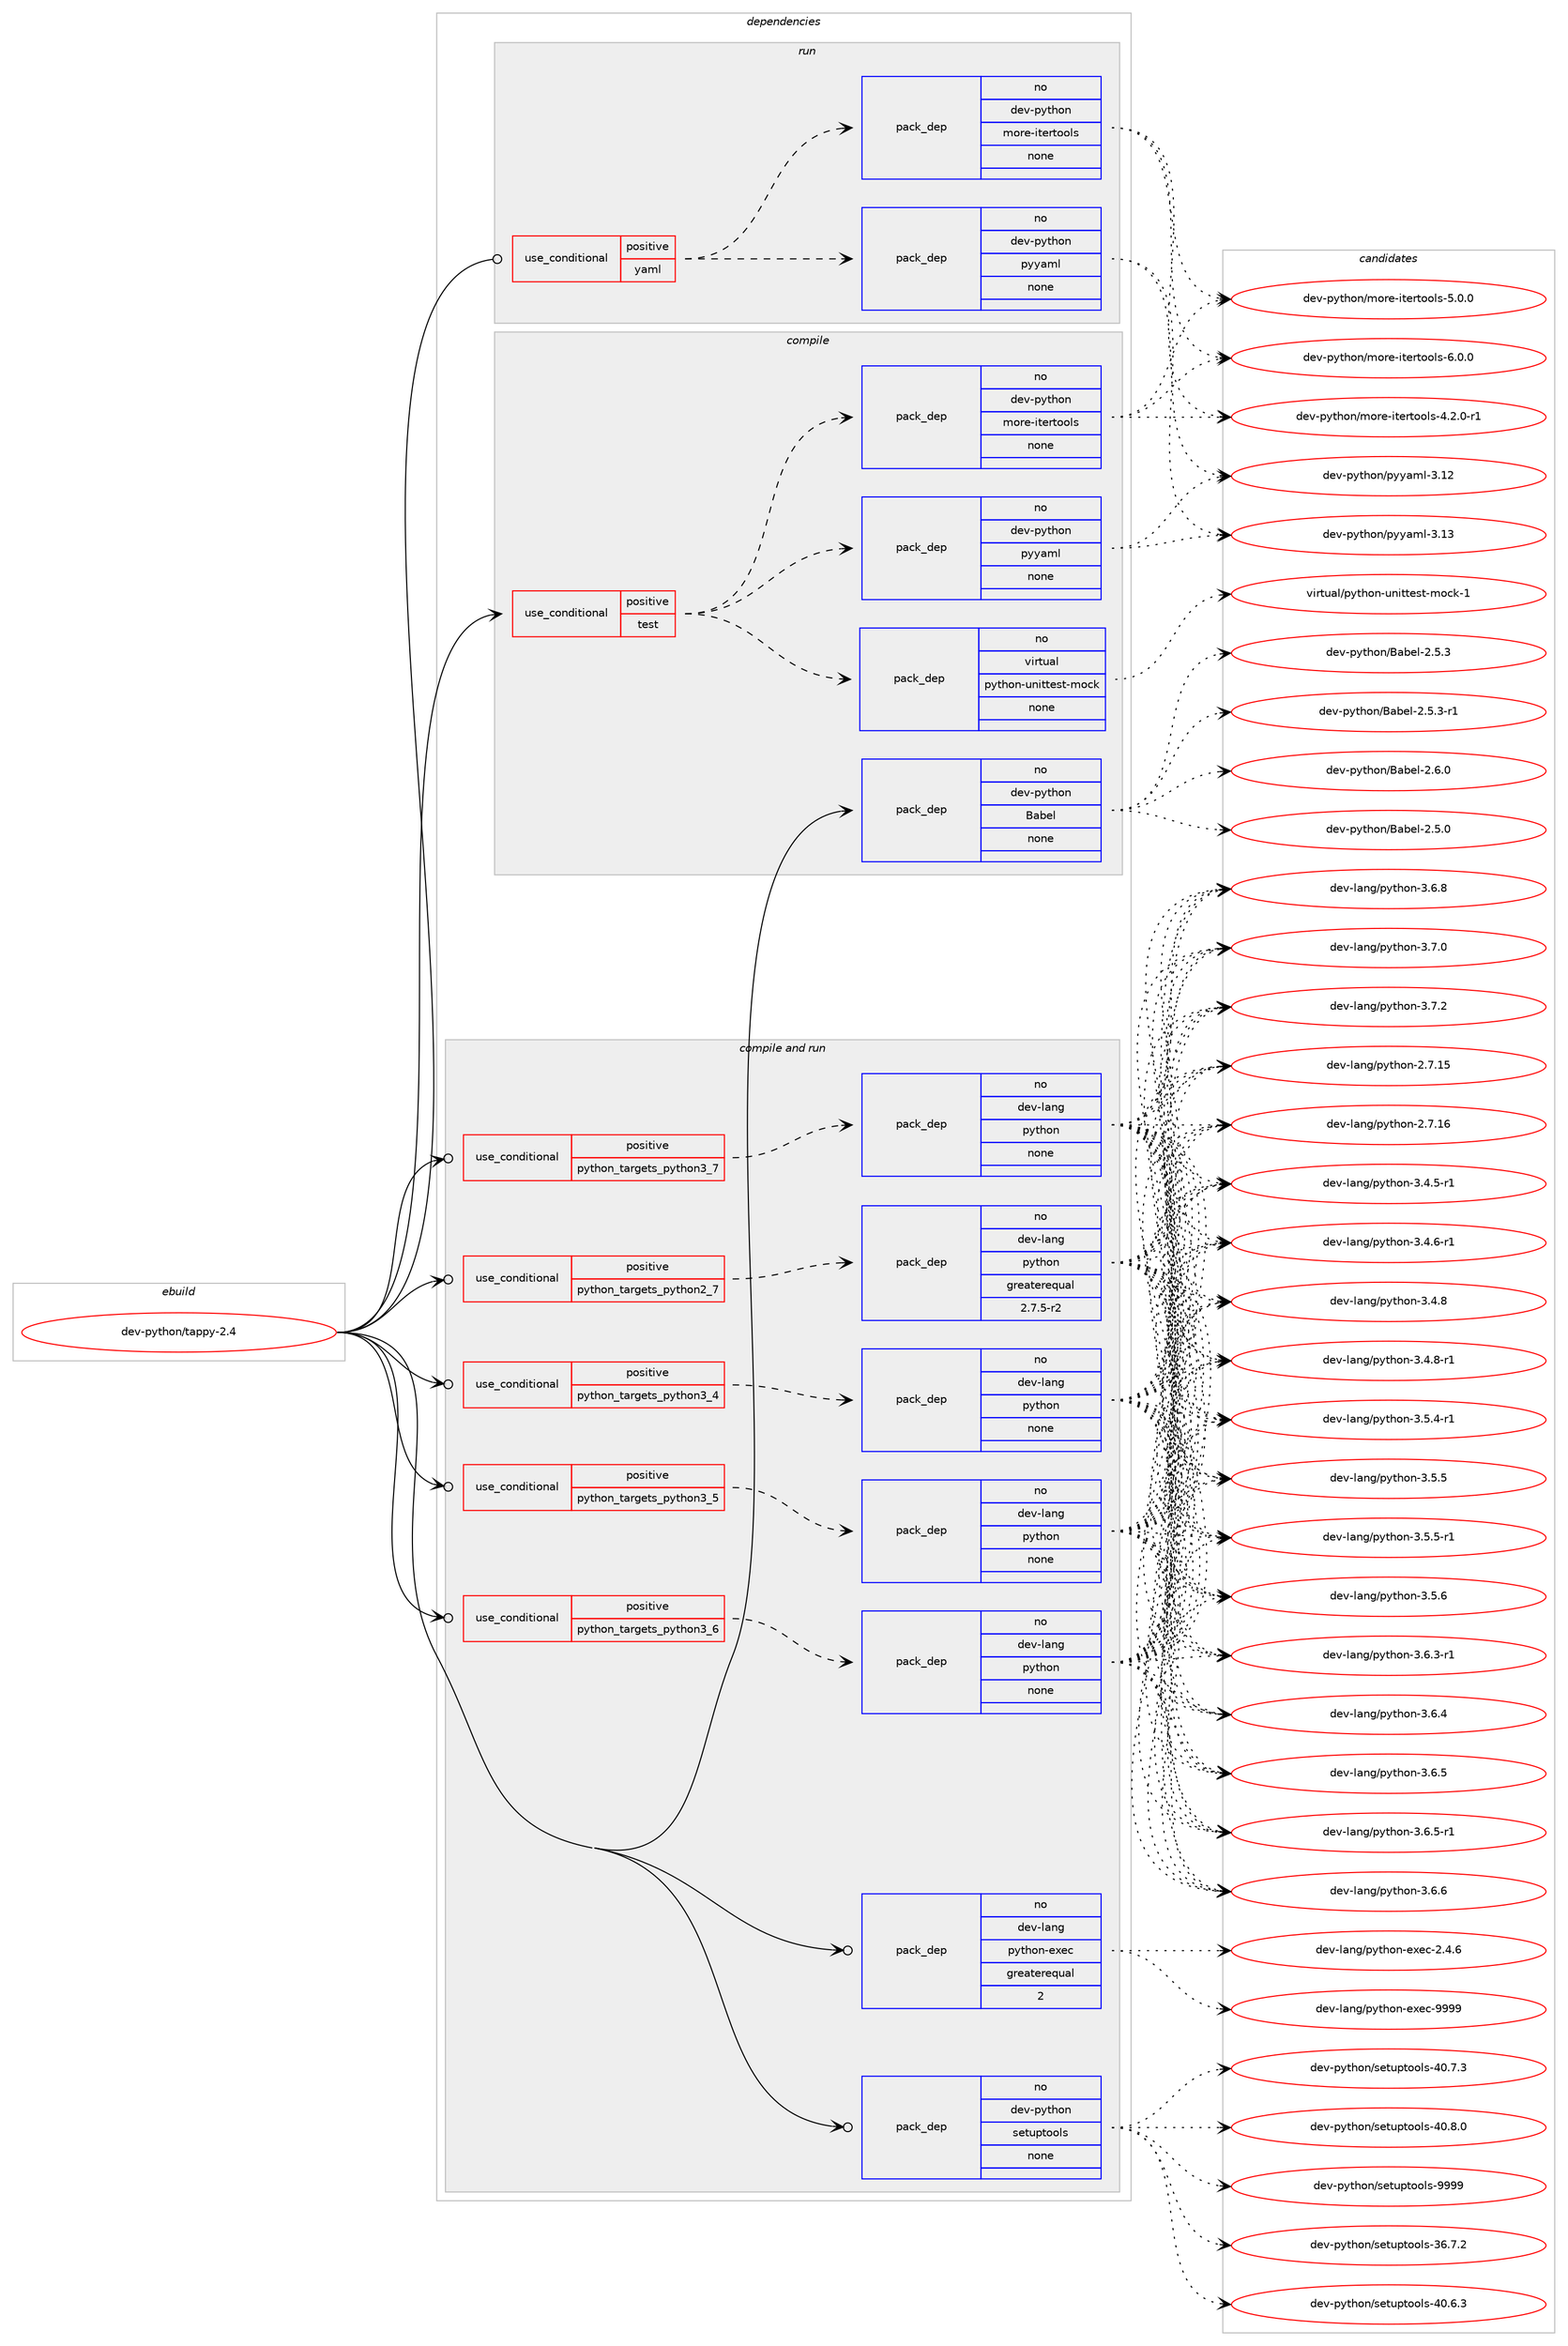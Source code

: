 digraph prolog {

# *************
# Graph options
# *************

newrank=true;
concentrate=true;
compound=true;
graph [rankdir=LR,fontname=Helvetica,fontsize=10,ranksep=1.5];#, ranksep=2.5, nodesep=0.2];
edge  [arrowhead=vee];
node  [fontname=Helvetica,fontsize=10];

# **********
# The ebuild
# **********

subgraph cluster_leftcol {
color=gray;
rank=same;
label=<<i>ebuild</i>>;
id [label="dev-python/tappy-2.4", color=red, width=4, href="../dev-python/tappy-2.4.svg"];
}

# ****************
# The dependencies
# ****************

subgraph cluster_midcol {
color=gray;
label=<<i>dependencies</i>>;
subgraph cluster_compile {
fillcolor="#eeeeee";
style=filled;
label=<<i>compile</i>>;
subgraph cond385565 {
dependency1443975 [label=<<TABLE BORDER="0" CELLBORDER="1" CELLSPACING="0" CELLPADDING="4"><TR><TD ROWSPAN="3" CELLPADDING="10">use_conditional</TD></TR><TR><TD>positive</TD></TR><TR><TD>test</TD></TR></TABLE>>, shape=none, color=red];
subgraph pack1035047 {
dependency1443976 [label=<<TABLE BORDER="0" CELLBORDER="1" CELLSPACING="0" CELLPADDING="4" WIDTH="220"><TR><TD ROWSPAN="6" CELLPADDING="30">pack_dep</TD></TR><TR><TD WIDTH="110">no</TD></TR><TR><TD>dev-python</TD></TR><TR><TD>more-itertools</TD></TR><TR><TD>none</TD></TR><TR><TD></TD></TR></TABLE>>, shape=none, color=blue];
}
dependency1443975:e -> dependency1443976:w [weight=20,style="dashed",arrowhead="vee"];
subgraph pack1035048 {
dependency1443977 [label=<<TABLE BORDER="0" CELLBORDER="1" CELLSPACING="0" CELLPADDING="4" WIDTH="220"><TR><TD ROWSPAN="6" CELLPADDING="30">pack_dep</TD></TR><TR><TD WIDTH="110">no</TD></TR><TR><TD>dev-python</TD></TR><TR><TD>pyyaml</TD></TR><TR><TD>none</TD></TR><TR><TD></TD></TR></TABLE>>, shape=none, color=blue];
}
dependency1443975:e -> dependency1443977:w [weight=20,style="dashed",arrowhead="vee"];
subgraph pack1035049 {
dependency1443978 [label=<<TABLE BORDER="0" CELLBORDER="1" CELLSPACING="0" CELLPADDING="4" WIDTH="220"><TR><TD ROWSPAN="6" CELLPADDING="30">pack_dep</TD></TR><TR><TD WIDTH="110">no</TD></TR><TR><TD>virtual</TD></TR><TR><TD>python-unittest-mock</TD></TR><TR><TD>none</TD></TR><TR><TD></TD></TR></TABLE>>, shape=none, color=blue];
}
dependency1443975:e -> dependency1443978:w [weight=20,style="dashed",arrowhead="vee"];
}
id:e -> dependency1443975:w [weight=20,style="solid",arrowhead="vee"];
subgraph pack1035050 {
dependency1443979 [label=<<TABLE BORDER="0" CELLBORDER="1" CELLSPACING="0" CELLPADDING="4" WIDTH="220"><TR><TD ROWSPAN="6" CELLPADDING="30">pack_dep</TD></TR><TR><TD WIDTH="110">no</TD></TR><TR><TD>dev-python</TD></TR><TR><TD>Babel</TD></TR><TR><TD>none</TD></TR><TR><TD></TD></TR></TABLE>>, shape=none, color=blue];
}
id:e -> dependency1443979:w [weight=20,style="solid",arrowhead="vee"];
}
subgraph cluster_compileandrun {
fillcolor="#eeeeee";
style=filled;
label=<<i>compile and run</i>>;
subgraph cond385566 {
dependency1443980 [label=<<TABLE BORDER="0" CELLBORDER="1" CELLSPACING="0" CELLPADDING="4"><TR><TD ROWSPAN="3" CELLPADDING="10">use_conditional</TD></TR><TR><TD>positive</TD></TR><TR><TD>python_targets_python2_7</TD></TR></TABLE>>, shape=none, color=red];
subgraph pack1035051 {
dependency1443981 [label=<<TABLE BORDER="0" CELLBORDER="1" CELLSPACING="0" CELLPADDING="4" WIDTH="220"><TR><TD ROWSPAN="6" CELLPADDING="30">pack_dep</TD></TR><TR><TD WIDTH="110">no</TD></TR><TR><TD>dev-lang</TD></TR><TR><TD>python</TD></TR><TR><TD>greaterequal</TD></TR><TR><TD>2.7.5-r2</TD></TR></TABLE>>, shape=none, color=blue];
}
dependency1443980:e -> dependency1443981:w [weight=20,style="dashed",arrowhead="vee"];
}
id:e -> dependency1443980:w [weight=20,style="solid",arrowhead="odotvee"];
subgraph cond385567 {
dependency1443982 [label=<<TABLE BORDER="0" CELLBORDER="1" CELLSPACING="0" CELLPADDING="4"><TR><TD ROWSPAN="3" CELLPADDING="10">use_conditional</TD></TR><TR><TD>positive</TD></TR><TR><TD>python_targets_python3_4</TD></TR></TABLE>>, shape=none, color=red];
subgraph pack1035052 {
dependency1443983 [label=<<TABLE BORDER="0" CELLBORDER="1" CELLSPACING="0" CELLPADDING="4" WIDTH="220"><TR><TD ROWSPAN="6" CELLPADDING="30">pack_dep</TD></TR><TR><TD WIDTH="110">no</TD></TR><TR><TD>dev-lang</TD></TR><TR><TD>python</TD></TR><TR><TD>none</TD></TR><TR><TD></TD></TR></TABLE>>, shape=none, color=blue];
}
dependency1443982:e -> dependency1443983:w [weight=20,style="dashed",arrowhead="vee"];
}
id:e -> dependency1443982:w [weight=20,style="solid",arrowhead="odotvee"];
subgraph cond385568 {
dependency1443984 [label=<<TABLE BORDER="0" CELLBORDER="1" CELLSPACING="0" CELLPADDING="4"><TR><TD ROWSPAN="3" CELLPADDING="10">use_conditional</TD></TR><TR><TD>positive</TD></TR><TR><TD>python_targets_python3_5</TD></TR></TABLE>>, shape=none, color=red];
subgraph pack1035053 {
dependency1443985 [label=<<TABLE BORDER="0" CELLBORDER="1" CELLSPACING="0" CELLPADDING="4" WIDTH="220"><TR><TD ROWSPAN="6" CELLPADDING="30">pack_dep</TD></TR><TR><TD WIDTH="110">no</TD></TR><TR><TD>dev-lang</TD></TR><TR><TD>python</TD></TR><TR><TD>none</TD></TR><TR><TD></TD></TR></TABLE>>, shape=none, color=blue];
}
dependency1443984:e -> dependency1443985:w [weight=20,style="dashed",arrowhead="vee"];
}
id:e -> dependency1443984:w [weight=20,style="solid",arrowhead="odotvee"];
subgraph cond385569 {
dependency1443986 [label=<<TABLE BORDER="0" CELLBORDER="1" CELLSPACING="0" CELLPADDING="4"><TR><TD ROWSPAN="3" CELLPADDING="10">use_conditional</TD></TR><TR><TD>positive</TD></TR><TR><TD>python_targets_python3_6</TD></TR></TABLE>>, shape=none, color=red];
subgraph pack1035054 {
dependency1443987 [label=<<TABLE BORDER="0" CELLBORDER="1" CELLSPACING="0" CELLPADDING="4" WIDTH="220"><TR><TD ROWSPAN="6" CELLPADDING="30">pack_dep</TD></TR><TR><TD WIDTH="110">no</TD></TR><TR><TD>dev-lang</TD></TR><TR><TD>python</TD></TR><TR><TD>none</TD></TR><TR><TD></TD></TR></TABLE>>, shape=none, color=blue];
}
dependency1443986:e -> dependency1443987:w [weight=20,style="dashed",arrowhead="vee"];
}
id:e -> dependency1443986:w [weight=20,style="solid",arrowhead="odotvee"];
subgraph cond385570 {
dependency1443988 [label=<<TABLE BORDER="0" CELLBORDER="1" CELLSPACING="0" CELLPADDING="4"><TR><TD ROWSPAN="3" CELLPADDING="10">use_conditional</TD></TR><TR><TD>positive</TD></TR><TR><TD>python_targets_python3_7</TD></TR></TABLE>>, shape=none, color=red];
subgraph pack1035055 {
dependency1443989 [label=<<TABLE BORDER="0" CELLBORDER="1" CELLSPACING="0" CELLPADDING="4" WIDTH="220"><TR><TD ROWSPAN="6" CELLPADDING="30">pack_dep</TD></TR><TR><TD WIDTH="110">no</TD></TR><TR><TD>dev-lang</TD></TR><TR><TD>python</TD></TR><TR><TD>none</TD></TR><TR><TD></TD></TR></TABLE>>, shape=none, color=blue];
}
dependency1443988:e -> dependency1443989:w [weight=20,style="dashed",arrowhead="vee"];
}
id:e -> dependency1443988:w [weight=20,style="solid",arrowhead="odotvee"];
subgraph pack1035056 {
dependency1443990 [label=<<TABLE BORDER="0" CELLBORDER="1" CELLSPACING="0" CELLPADDING="4" WIDTH="220"><TR><TD ROWSPAN="6" CELLPADDING="30">pack_dep</TD></TR><TR><TD WIDTH="110">no</TD></TR><TR><TD>dev-lang</TD></TR><TR><TD>python-exec</TD></TR><TR><TD>greaterequal</TD></TR><TR><TD>2</TD></TR></TABLE>>, shape=none, color=blue];
}
id:e -> dependency1443990:w [weight=20,style="solid",arrowhead="odotvee"];
subgraph pack1035057 {
dependency1443991 [label=<<TABLE BORDER="0" CELLBORDER="1" CELLSPACING="0" CELLPADDING="4" WIDTH="220"><TR><TD ROWSPAN="6" CELLPADDING="30">pack_dep</TD></TR><TR><TD WIDTH="110">no</TD></TR><TR><TD>dev-python</TD></TR><TR><TD>setuptools</TD></TR><TR><TD>none</TD></TR><TR><TD></TD></TR></TABLE>>, shape=none, color=blue];
}
id:e -> dependency1443991:w [weight=20,style="solid",arrowhead="odotvee"];
}
subgraph cluster_run {
fillcolor="#eeeeee";
style=filled;
label=<<i>run</i>>;
subgraph cond385571 {
dependency1443992 [label=<<TABLE BORDER="0" CELLBORDER="1" CELLSPACING="0" CELLPADDING="4"><TR><TD ROWSPAN="3" CELLPADDING="10">use_conditional</TD></TR><TR><TD>positive</TD></TR><TR><TD>yaml</TD></TR></TABLE>>, shape=none, color=red];
subgraph pack1035058 {
dependency1443993 [label=<<TABLE BORDER="0" CELLBORDER="1" CELLSPACING="0" CELLPADDING="4" WIDTH="220"><TR><TD ROWSPAN="6" CELLPADDING="30">pack_dep</TD></TR><TR><TD WIDTH="110">no</TD></TR><TR><TD>dev-python</TD></TR><TR><TD>more-itertools</TD></TR><TR><TD>none</TD></TR><TR><TD></TD></TR></TABLE>>, shape=none, color=blue];
}
dependency1443992:e -> dependency1443993:w [weight=20,style="dashed",arrowhead="vee"];
subgraph pack1035059 {
dependency1443994 [label=<<TABLE BORDER="0" CELLBORDER="1" CELLSPACING="0" CELLPADDING="4" WIDTH="220"><TR><TD ROWSPAN="6" CELLPADDING="30">pack_dep</TD></TR><TR><TD WIDTH="110">no</TD></TR><TR><TD>dev-python</TD></TR><TR><TD>pyyaml</TD></TR><TR><TD>none</TD></TR><TR><TD></TD></TR></TABLE>>, shape=none, color=blue];
}
dependency1443992:e -> dependency1443994:w [weight=20,style="dashed",arrowhead="vee"];
}
id:e -> dependency1443992:w [weight=20,style="solid",arrowhead="odot"];
}
}

# **************
# The candidates
# **************

subgraph cluster_choices {
rank=same;
color=gray;
label=<<i>candidates</i>>;

subgraph choice1035047 {
color=black;
nodesep=1;
choice1001011184511212111610411111047109111114101451051161011141161111111081154552465046484511449 [label="dev-python/more-itertools-4.2.0-r1", color=red, width=4,href="../dev-python/more-itertools-4.2.0-r1.svg"];
choice100101118451121211161041111104710911111410145105116101114116111111108115455346484648 [label="dev-python/more-itertools-5.0.0", color=red, width=4,href="../dev-python/more-itertools-5.0.0.svg"];
choice100101118451121211161041111104710911111410145105116101114116111111108115455446484648 [label="dev-python/more-itertools-6.0.0", color=red, width=4,href="../dev-python/more-itertools-6.0.0.svg"];
dependency1443976:e -> choice1001011184511212111610411111047109111114101451051161011141161111111081154552465046484511449:w [style=dotted,weight="100"];
dependency1443976:e -> choice100101118451121211161041111104710911111410145105116101114116111111108115455346484648:w [style=dotted,weight="100"];
dependency1443976:e -> choice100101118451121211161041111104710911111410145105116101114116111111108115455446484648:w [style=dotted,weight="100"];
}
subgraph choice1035048 {
color=black;
nodesep=1;
choice1001011184511212111610411111047112121121971091084551464950 [label="dev-python/pyyaml-3.12", color=red, width=4,href="../dev-python/pyyaml-3.12.svg"];
choice1001011184511212111610411111047112121121971091084551464951 [label="dev-python/pyyaml-3.13", color=red, width=4,href="../dev-python/pyyaml-3.13.svg"];
dependency1443977:e -> choice1001011184511212111610411111047112121121971091084551464950:w [style=dotted,weight="100"];
dependency1443977:e -> choice1001011184511212111610411111047112121121971091084551464951:w [style=dotted,weight="100"];
}
subgraph choice1035049 {
color=black;
nodesep=1;
choice11810511411611797108471121211161041111104511711010511611610111511645109111991074549 [label="virtual/python-unittest-mock-1", color=red, width=4,href="../virtual/python-unittest-mock-1.svg"];
dependency1443978:e -> choice11810511411611797108471121211161041111104511711010511611610111511645109111991074549:w [style=dotted,weight="100"];
}
subgraph choice1035050 {
color=black;
nodesep=1;
choice1001011184511212111610411111047669798101108455046534648 [label="dev-python/Babel-2.5.0", color=red, width=4,href="../dev-python/Babel-2.5.0.svg"];
choice1001011184511212111610411111047669798101108455046534651 [label="dev-python/Babel-2.5.3", color=red, width=4,href="../dev-python/Babel-2.5.3.svg"];
choice10010111845112121116104111110476697981011084550465346514511449 [label="dev-python/Babel-2.5.3-r1", color=red, width=4,href="../dev-python/Babel-2.5.3-r1.svg"];
choice1001011184511212111610411111047669798101108455046544648 [label="dev-python/Babel-2.6.0", color=red, width=4,href="../dev-python/Babel-2.6.0.svg"];
dependency1443979:e -> choice1001011184511212111610411111047669798101108455046534648:w [style=dotted,weight="100"];
dependency1443979:e -> choice1001011184511212111610411111047669798101108455046534651:w [style=dotted,weight="100"];
dependency1443979:e -> choice10010111845112121116104111110476697981011084550465346514511449:w [style=dotted,weight="100"];
dependency1443979:e -> choice1001011184511212111610411111047669798101108455046544648:w [style=dotted,weight="100"];
}
subgraph choice1035051 {
color=black;
nodesep=1;
choice10010111845108971101034711212111610411111045504655464953 [label="dev-lang/python-2.7.15", color=red, width=4,href="../dev-lang/python-2.7.15.svg"];
choice10010111845108971101034711212111610411111045504655464954 [label="dev-lang/python-2.7.16", color=red, width=4,href="../dev-lang/python-2.7.16.svg"];
choice1001011184510897110103471121211161041111104551465246534511449 [label="dev-lang/python-3.4.5-r1", color=red, width=4,href="../dev-lang/python-3.4.5-r1.svg"];
choice1001011184510897110103471121211161041111104551465246544511449 [label="dev-lang/python-3.4.6-r1", color=red, width=4,href="../dev-lang/python-3.4.6-r1.svg"];
choice100101118451089711010347112121116104111110455146524656 [label="dev-lang/python-3.4.8", color=red, width=4,href="../dev-lang/python-3.4.8.svg"];
choice1001011184510897110103471121211161041111104551465246564511449 [label="dev-lang/python-3.4.8-r1", color=red, width=4,href="../dev-lang/python-3.4.8-r1.svg"];
choice1001011184510897110103471121211161041111104551465346524511449 [label="dev-lang/python-3.5.4-r1", color=red, width=4,href="../dev-lang/python-3.5.4-r1.svg"];
choice100101118451089711010347112121116104111110455146534653 [label="dev-lang/python-3.5.5", color=red, width=4,href="../dev-lang/python-3.5.5.svg"];
choice1001011184510897110103471121211161041111104551465346534511449 [label="dev-lang/python-3.5.5-r1", color=red, width=4,href="../dev-lang/python-3.5.5-r1.svg"];
choice100101118451089711010347112121116104111110455146534654 [label="dev-lang/python-3.5.6", color=red, width=4,href="../dev-lang/python-3.5.6.svg"];
choice1001011184510897110103471121211161041111104551465446514511449 [label="dev-lang/python-3.6.3-r1", color=red, width=4,href="../dev-lang/python-3.6.3-r1.svg"];
choice100101118451089711010347112121116104111110455146544652 [label="dev-lang/python-3.6.4", color=red, width=4,href="../dev-lang/python-3.6.4.svg"];
choice100101118451089711010347112121116104111110455146544653 [label="dev-lang/python-3.6.5", color=red, width=4,href="../dev-lang/python-3.6.5.svg"];
choice1001011184510897110103471121211161041111104551465446534511449 [label="dev-lang/python-3.6.5-r1", color=red, width=4,href="../dev-lang/python-3.6.5-r1.svg"];
choice100101118451089711010347112121116104111110455146544654 [label="dev-lang/python-3.6.6", color=red, width=4,href="../dev-lang/python-3.6.6.svg"];
choice100101118451089711010347112121116104111110455146544656 [label="dev-lang/python-3.6.8", color=red, width=4,href="../dev-lang/python-3.6.8.svg"];
choice100101118451089711010347112121116104111110455146554648 [label="dev-lang/python-3.7.0", color=red, width=4,href="../dev-lang/python-3.7.0.svg"];
choice100101118451089711010347112121116104111110455146554650 [label="dev-lang/python-3.7.2", color=red, width=4,href="../dev-lang/python-3.7.2.svg"];
dependency1443981:e -> choice10010111845108971101034711212111610411111045504655464953:w [style=dotted,weight="100"];
dependency1443981:e -> choice10010111845108971101034711212111610411111045504655464954:w [style=dotted,weight="100"];
dependency1443981:e -> choice1001011184510897110103471121211161041111104551465246534511449:w [style=dotted,weight="100"];
dependency1443981:e -> choice1001011184510897110103471121211161041111104551465246544511449:w [style=dotted,weight="100"];
dependency1443981:e -> choice100101118451089711010347112121116104111110455146524656:w [style=dotted,weight="100"];
dependency1443981:e -> choice1001011184510897110103471121211161041111104551465246564511449:w [style=dotted,weight="100"];
dependency1443981:e -> choice1001011184510897110103471121211161041111104551465346524511449:w [style=dotted,weight="100"];
dependency1443981:e -> choice100101118451089711010347112121116104111110455146534653:w [style=dotted,weight="100"];
dependency1443981:e -> choice1001011184510897110103471121211161041111104551465346534511449:w [style=dotted,weight="100"];
dependency1443981:e -> choice100101118451089711010347112121116104111110455146534654:w [style=dotted,weight="100"];
dependency1443981:e -> choice1001011184510897110103471121211161041111104551465446514511449:w [style=dotted,weight="100"];
dependency1443981:e -> choice100101118451089711010347112121116104111110455146544652:w [style=dotted,weight="100"];
dependency1443981:e -> choice100101118451089711010347112121116104111110455146544653:w [style=dotted,weight="100"];
dependency1443981:e -> choice1001011184510897110103471121211161041111104551465446534511449:w [style=dotted,weight="100"];
dependency1443981:e -> choice100101118451089711010347112121116104111110455146544654:w [style=dotted,weight="100"];
dependency1443981:e -> choice100101118451089711010347112121116104111110455146544656:w [style=dotted,weight="100"];
dependency1443981:e -> choice100101118451089711010347112121116104111110455146554648:w [style=dotted,weight="100"];
dependency1443981:e -> choice100101118451089711010347112121116104111110455146554650:w [style=dotted,weight="100"];
}
subgraph choice1035052 {
color=black;
nodesep=1;
choice10010111845108971101034711212111610411111045504655464953 [label="dev-lang/python-2.7.15", color=red, width=4,href="../dev-lang/python-2.7.15.svg"];
choice10010111845108971101034711212111610411111045504655464954 [label="dev-lang/python-2.7.16", color=red, width=4,href="../dev-lang/python-2.7.16.svg"];
choice1001011184510897110103471121211161041111104551465246534511449 [label="dev-lang/python-3.4.5-r1", color=red, width=4,href="../dev-lang/python-3.4.5-r1.svg"];
choice1001011184510897110103471121211161041111104551465246544511449 [label="dev-lang/python-3.4.6-r1", color=red, width=4,href="../dev-lang/python-3.4.6-r1.svg"];
choice100101118451089711010347112121116104111110455146524656 [label="dev-lang/python-3.4.8", color=red, width=4,href="../dev-lang/python-3.4.8.svg"];
choice1001011184510897110103471121211161041111104551465246564511449 [label="dev-lang/python-3.4.8-r1", color=red, width=4,href="../dev-lang/python-3.4.8-r1.svg"];
choice1001011184510897110103471121211161041111104551465346524511449 [label="dev-lang/python-3.5.4-r1", color=red, width=4,href="../dev-lang/python-3.5.4-r1.svg"];
choice100101118451089711010347112121116104111110455146534653 [label="dev-lang/python-3.5.5", color=red, width=4,href="../dev-lang/python-3.5.5.svg"];
choice1001011184510897110103471121211161041111104551465346534511449 [label="dev-lang/python-3.5.5-r1", color=red, width=4,href="../dev-lang/python-3.5.5-r1.svg"];
choice100101118451089711010347112121116104111110455146534654 [label="dev-lang/python-3.5.6", color=red, width=4,href="../dev-lang/python-3.5.6.svg"];
choice1001011184510897110103471121211161041111104551465446514511449 [label="dev-lang/python-3.6.3-r1", color=red, width=4,href="../dev-lang/python-3.6.3-r1.svg"];
choice100101118451089711010347112121116104111110455146544652 [label="dev-lang/python-3.6.4", color=red, width=4,href="../dev-lang/python-3.6.4.svg"];
choice100101118451089711010347112121116104111110455146544653 [label="dev-lang/python-3.6.5", color=red, width=4,href="../dev-lang/python-3.6.5.svg"];
choice1001011184510897110103471121211161041111104551465446534511449 [label="dev-lang/python-3.6.5-r1", color=red, width=4,href="../dev-lang/python-3.6.5-r1.svg"];
choice100101118451089711010347112121116104111110455146544654 [label="dev-lang/python-3.6.6", color=red, width=4,href="../dev-lang/python-3.6.6.svg"];
choice100101118451089711010347112121116104111110455146544656 [label="dev-lang/python-3.6.8", color=red, width=4,href="../dev-lang/python-3.6.8.svg"];
choice100101118451089711010347112121116104111110455146554648 [label="dev-lang/python-3.7.0", color=red, width=4,href="../dev-lang/python-3.7.0.svg"];
choice100101118451089711010347112121116104111110455146554650 [label="dev-lang/python-3.7.2", color=red, width=4,href="../dev-lang/python-3.7.2.svg"];
dependency1443983:e -> choice10010111845108971101034711212111610411111045504655464953:w [style=dotted,weight="100"];
dependency1443983:e -> choice10010111845108971101034711212111610411111045504655464954:w [style=dotted,weight="100"];
dependency1443983:e -> choice1001011184510897110103471121211161041111104551465246534511449:w [style=dotted,weight="100"];
dependency1443983:e -> choice1001011184510897110103471121211161041111104551465246544511449:w [style=dotted,weight="100"];
dependency1443983:e -> choice100101118451089711010347112121116104111110455146524656:w [style=dotted,weight="100"];
dependency1443983:e -> choice1001011184510897110103471121211161041111104551465246564511449:w [style=dotted,weight="100"];
dependency1443983:e -> choice1001011184510897110103471121211161041111104551465346524511449:w [style=dotted,weight="100"];
dependency1443983:e -> choice100101118451089711010347112121116104111110455146534653:w [style=dotted,weight="100"];
dependency1443983:e -> choice1001011184510897110103471121211161041111104551465346534511449:w [style=dotted,weight="100"];
dependency1443983:e -> choice100101118451089711010347112121116104111110455146534654:w [style=dotted,weight="100"];
dependency1443983:e -> choice1001011184510897110103471121211161041111104551465446514511449:w [style=dotted,weight="100"];
dependency1443983:e -> choice100101118451089711010347112121116104111110455146544652:w [style=dotted,weight="100"];
dependency1443983:e -> choice100101118451089711010347112121116104111110455146544653:w [style=dotted,weight="100"];
dependency1443983:e -> choice1001011184510897110103471121211161041111104551465446534511449:w [style=dotted,weight="100"];
dependency1443983:e -> choice100101118451089711010347112121116104111110455146544654:w [style=dotted,weight="100"];
dependency1443983:e -> choice100101118451089711010347112121116104111110455146544656:w [style=dotted,weight="100"];
dependency1443983:e -> choice100101118451089711010347112121116104111110455146554648:w [style=dotted,weight="100"];
dependency1443983:e -> choice100101118451089711010347112121116104111110455146554650:w [style=dotted,weight="100"];
}
subgraph choice1035053 {
color=black;
nodesep=1;
choice10010111845108971101034711212111610411111045504655464953 [label="dev-lang/python-2.7.15", color=red, width=4,href="../dev-lang/python-2.7.15.svg"];
choice10010111845108971101034711212111610411111045504655464954 [label="dev-lang/python-2.7.16", color=red, width=4,href="../dev-lang/python-2.7.16.svg"];
choice1001011184510897110103471121211161041111104551465246534511449 [label="dev-lang/python-3.4.5-r1", color=red, width=4,href="../dev-lang/python-3.4.5-r1.svg"];
choice1001011184510897110103471121211161041111104551465246544511449 [label="dev-lang/python-3.4.6-r1", color=red, width=4,href="../dev-lang/python-3.4.6-r1.svg"];
choice100101118451089711010347112121116104111110455146524656 [label="dev-lang/python-3.4.8", color=red, width=4,href="../dev-lang/python-3.4.8.svg"];
choice1001011184510897110103471121211161041111104551465246564511449 [label="dev-lang/python-3.4.8-r1", color=red, width=4,href="../dev-lang/python-3.4.8-r1.svg"];
choice1001011184510897110103471121211161041111104551465346524511449 [label="dev-lang/python-3.5.4-r1", color=red, width=4,href="../dev-lang/python-3.5.4-r1.svg"];
choice100101118451089711010347112121116104111110455146534653 [label="dev-lang/python-3.5.5", color=red, width=4,href="../dev-lang/python-3.5.5.svg"];
choice1001011184510897110103471121211161041111104551465346534511449 [label="dev-lang/python-3.5.5-r1", color=red, width=4,href="../dev-lang/python-3.5.5-r1.svg"];
choice100101118451089711010347112121116104111110455146534654 [label="dev-lang/python-3.5.6", color=red, width=4,href="../dev-lang/python-3.5.6.svg"];
choice1001011184510897110103471121211161041111104551465446514511449 [label="dev-lang/python-3.6.3-r1", color=red, width=4,href="../dev-lang/python-3.6.3-r1.svg"];
choice100101118451089711010347112121116104111110455146544652 [label="dev-lang/python-3.6.4", color=red, width=4,href="../dev-lang/python-3.6.4.svg"];
choice100101118451089711010347112121116104111110455146544653 [label="dev-lang/python-3.6.5", color=red, width=4,href="../dev-lang/python-3.6.5.svg"];
choice1001011184510897110103471121211161041111104551465446534511449 [label="dev-lang/python-3.6.5-r1", color=red, width=4,href="../dev-lang/python-3.6.5-r1.svg"];
choice100101118451089711010347112121116104111110455146544654 [label="dev-lang/python-3.6.6", color=red, width=4,href="../dev-lang/python-3.6.6.svg"];
choice100101118451089711010347112121116104111110455146544656 [label="dev-lang/python-3.6.8", color=red, width=4,href="../dev-lang/python-3.6.8.svg"];
choice100101118451089711010347112121116104111110455146554648 [label="dev-lang/python-3.7.0", color=red, width=4,href="../dev-lang/python-3.7.0.svg"];
choice100101118451089711010347112121116104111110455146554650 [label="dev-lang/python-3.7.2", color=red, width=4,href="../dev-lang/python-3.7.2.svg"];
dependency1443985:e -> choice10010111845108971101034711212111610411111045504655464953:w [style=dotted,weight="100"];
dependency1443985:e -> choice10010111845108971101034711212111610411111045504655464954:w [style=dotted,weight="100"];
dependency1443985:e -> choice1001011184510897110103471121211161041111104551465246534511449:w [style=dotted,weight="100"];
dependency1443985:e -> choice1001011184510897110103471121211161041111104551465246544511449:w [style=dotted,weight="100"];
dependency1443985:e -> choice100101118451089711010347112121116104111110455146524656:w [style=dotted,weight="100"];
dependency1443985:e -> choice1001011184510897110103471121211161041111104551465246564511449:w [style=dotted,weight="100"];
dependency1443985:e -> choice1001011184510897110103471121211161041111104551465346524511449:w [style=dotted,weight="100"];
dependency1443985:e -> choice100101118451089711010347112121116104111110455146534653:w [style=dotted,weight="100"];
dependency1443985:e -> choice1001011184510897110103471121211161041111104551465346534511449:w [style=dotted,weight="100"];
dependency1443985:e -> choice100101118451089711010347112121116104111110455146534654:w [style=dotted,weight="100"];
dependency1443985:e -> choice1001011184510897110103471121211161041111104551465446514511449:w [style=dotted,weight="100"];
dependency1443985:e -> choice100101118451089711010347112121116104111110455146544652:w [style=dotted,weight="100"];
dependency1443985:e -> choice100101118451089711010347112121116104111110455146544653:w [style=dotted,weight="100"];
dependency1443985:e -> choice1001011184510897110103471121211161041111104551465446534511449:w [style=dotted,weight="100"];
dependency1443985:e -> choice100101118451089711010347112121116104111110455146544654:w [style=dotted,weight="100"];
dependency1443985:e -> choice100101118451089711010347112121116104111110455146544656:w [style=dotted,weight="100"];
dependency1443985:e -> choice100101118451089711010347112121116104111110455146554648:w [style=dotted,weight="100"];
dependency1443985:e -> choice100101118451089711010347112121116104111110455146554650:w [style=dotted,weight="100"];
}
subgraph choice1035054 {
color=black;
nodesep=1;
choice10010111845108971101034711212111610411111045504655464953 [label="dev-lang/python-2.7.15", color=red, width=4,href="../dev-lang/python-2.7.15.svg"];
choice10010111845108971101034711212111610411111045504655464954 [label="dev-lang/python-2.7.16", color=red, width=4,href="../dev-lang/python-2.7.16.svg"];
choice1001011184510897110103471121211161041111104551465246534511449 [label="dev-lang/python-3.4.5-r1", color=red, width=4,href="../dev-lang/python-3.4.5-r1.svg"];
choice1001011184510897110103471121211161041111104551465246544511449 [label="dev-lang/python-3.4.6-r1", color=red, width=4,href="../dev-lang/python-3.4.6-r1.svg"];
choice100101118451089711010347112121116104111110455146524656 [label="dev-lang/python-3.4.8", color=red, width=4,href="../dev-lang/python-3.4.8.svg"];
choice1001011184510897110103471121211161041111104551465246564511449 [label="dev-lang/python-3.4.8-r1", color=red, width=4,href="../dev-lang/python-3.4.8-r1.svg"];
choice1001011184510897110103471121211161041111104551465346524511449 [label="dev-lang/python-3.5.4-r1", color=red, width=4,href="../dev-lang/python-3.5.4-r1.svg"];
choice100101118451089711010347112121116104111110455146534653 [label="dev-lang/python-3.5.5", color=red, width=4,href="../dev-lang/python-3.5.5.svg"];
choice1001011184510897110103471121211161041111104551465346534511449 [label="dev-lang/python-3.5.5-r1", color=red, width=4,href="../dev-lang/python-3.5.5-r1.svg"];
choice100101118451089711010347112121116104111110455146534654 [label="dev-lang/python-3.5.6", color=red, width=4,href="../dev-lang/python-3.5.6.svg"];
choice1001011184510897110103471121211161041111104551465446514511449 [label="dev-lang/python-3.6.3-r1", color=red, width=4,href="../dev-lang/python-3.6.3-r1.svg"];
choice100101118451089711010347112121116104111110455146544652 [label="dev-lang/python-3.6.4", color=red, width=4,href="../dev-lang/python-3.6.4.svg"];
choice100101118451089711010347112121116104111110455146544653 [label="dev-lang/python-3.6.5", color=red, width=4,href="../dev-lang/python-3.6.5.svg"];
choice1001011184510897110103471121211161041111104551465446534511449 [label="dev-lang/python-3.6.5-r1", color=red, width=4,href="../dev-lang/python-3.6.5-r1.svg"];
choice100101118451089711010347112121116104111110455146544654 [label="dev-lang/python-3.6.6", color=red, width=4,href="../dev-lang/python-3.6.6.svg"];
choice100101118451089711010347112121116104111110455146544656 [label="dev-lang/python-3.6.8", color=red, width=4,href="../dev-lang/python-3.6.8.svg"];
choice100101118451089711010347112121116104111110455146554648 [label="dev-lang/python-3.7.0", color=red, width=4,href="../dev-lang/python-3.7.0.svg"];
choice100101118451089711010347112121116104111110455146554650 [label="dev-lang/python-3.7.2", color=red, width=4,href="../dev-lang/python-3.7.2.svg"];
dependency1443987:e -> choice10010111845108971101034711212111610411111045504655464953:w [style=dotted,weight="100"];
dependency1443987:e -> choice10010111845108971101034711212111610411111045504655464954:w [style=dotted,weight="100"];
dependency1443987:e -> choice1001011184510897110103471121211161041111104551465246534511449:w [style=dotted,weight="100"];
dependency1443987:e -> choice1001011184510897110103471121211161041111104551465246544511449:w [style=dotted,weight="100"];
dependency1443987:e -> choice100101118451089711010347112121116104111110455146524656:w [style=dotted,weight="100"];
dependency1443987:e -> choice1001011184510897110103471121211161041111104551465246564511449:w [style=dotted,weight="100"];
dependency1443987:e -> choice1001011184510897110103471121211161041111104551465346524511449:w [style=dotted,weight="100"];
dependency1443987:e -> choice100101118451089711010347112121116104111110455146534653:w [style=dotted,weight="100"];
dependency1443987:e -> choice1001011184510897110103471121211161041111104551465346534511449:w [style=dotted,weight="100"];
dependency1443987:e -> choice100101118451089711010347112121116104111110455146534654:w [style=dotted,weight="100"];
dependency1443987:e -> choice1001011184510897110103471121211161041111104551465446514511449:w [style=dotted,weight="100"];
dependency1443987:e -> choice100101118451089711010347112121116104111110455146544652:w [style=dotted,weight="100"];
dependency1443987:e -> choice100101118451089711010347112121116104111110455146544653:w [style=dotted,weight="100"];
dependency1443987:e -> choice1001011184510897110103471121211161041111104551465446534511449:w [style=dotted,weight="100"];
dependency1443987:e -> choice100101118451089711010347112121116104111110455146544654:w [style=dotted,weight="100"];
dependency1443987:e -> choice100101118451089711010347112121116104111110455146544656:w [style=dotted,weight="100"];
dependency1443987:e -> choice100101118451089711010347112121116104111110455146554648:w [style=dotted,weight="100"];
dependency1443987:e -> choice100101118451089711010347112121116104111110455146554650:w [style=dotted,weight="100"];
}
subgraph choice1035055 {
color=black;
nodesep=1;
choice10010111845108971101034711212111610411111045504655464953 [label="dev-lang/python-2.7.15", color=red, width=4,href="../dev-lang/python-2.7.15.svg"];
choice10010111845108971101034711212111610411111045504655464954 [label="dev-lang/python-2.7.16", color=red, width=4,href="../dev-lang/python-2.7.16.svg"];
choice1001011184510897110103471121211161041111104551465246534511449 [label="dev-lang/python-3.4.5-r1", color=red, width=4,href="../dev-lang/python-3.4.5-r1.svg"];
choice1001011184510897110103471121211161041111104551465246544511449 [label="dev-lang/python-3.4.6-r1", color=red, width=4,href="../dev-lang/python-3.4.6-r1.svg"];
choice100101118451089711010347112121116104111110455146524656 [label="dev-lang/python-3.4.8", color=red, width=4,href="../dev-lang/python-3.4.8.svg"];
choice1001011184510897110103471121211161041111104551465246564511449 [label="dev-lang/python-3.4.8-r1", color=red, width=4,href="../dev-lang/python-3.4.8-r1.svg"];
choice1001011184510897110103471121211161041111104551465346524511449 [label="dev-lang/python-3.5.4-r1", color=red, width=4,href="../dev-lang/python-3.5.4-r1.svg"];
choice100101118451089711010347112121116104111110455146534653 [label="dev-lang/python-3.5.5", color=red, width=4,href="../dev-lang/python-3.5.5.svg"];
choice1001011184510897110103471121211161041111104551465346534511449 [label="dev-lang/python-3.5.5-r1", color=red, width=4,href="../dev-lang/python-3.5.5-r1.svg"];
choice100101118451089711010347112121116104111110455146534654 [label="dev-lang/python-3.5.6", color=red, width=4,href="../dev-lang/python-3.5.6.svg"];
choice1001011184510897110103471121211161041111104551465446514511449 [label="dev-lang/python-3.6.3-r1", color=red, width=4,href="../dev-lang/python-3.6.3-r1.svg"];
choice100101118451089711010347112121116104111110455146544652 [label="dev-lang/python-3.6.4", color=red, width=4,href="../dev-lang/python-3.6.4.svg"];
choice100101118451089711010347112121116104111110455146544653 [label="dev-lang/python-3.6.5", color=red, width=4,href="../dev-lang/python-3.6.5.svg"];
choice1001011184510897110103471121211161041111104551465446534511449 [label="dev-lang/python-3.6.5-r1", color=red, width=4,href="../dev-lang/python-3.6.5-r1.svg"];
choice100101118451089711010347112121116104111110455146544654 [label="dev-lang/python-3.6.6", color=red, width=4,href="../dev-lang/python-3.6.6.svg"];
choice100101118451089711010347112121116104111110455146544656 [label="dev-lang/python-3.6.8", color=red, width=4,href="../dev-lang/python-3.6.8.svg"];
choice100101118451089711010347112121116104111110455146554648 [label="dev-lang/python-3.7.0", color=red, width=4,href="../dev-lang/python-3.7.0.svg"];
choice100101118451089711010347112121116104111110455146554650 [label="dev-lang/python-3.7.2", color=red, width=4,href="../dev-lang/python-3.7.2.svg"];
dependency1443989:e -> choice10010111845108971101034711212111610411111045504655464953:w [style=dotted,weight="100"];
dependency1443989:e -> choice10010111845108971101034711212111610411111045504655464954:w [style=dotted,weight="100"];
dependency1443989:e -> choice1001011184510897110103471121211161041111104551465246534511449:w [style=dotted,weight="100"];
dependency1443989:e -> choice1001011184510897110103471121211161041111104551465246544511449:w [style=dotted,weight="100"];
dependency1443989:e -> choice100101118451089711010347112121116104111110455146524656:w [style=dotted,weight="100"];
dependency1443989:e -> choice1001011184510897110103471121211161041111104551465246564511449:w [style=dotted,weight="100"];
dependency1443989:e -> choice1001011184510897110103471121211161041111104551465346524511449:w [style=dotted,weight="100"];
dependency1443989:e -> choice100101118451089711010347112121116104111110455146534653:w [style=dotted,weight="100"];
dependency1443989:e -> choice1001011184510897110103471121211161041111104551465346534511449:w [style=dotted,weight="100"];
dependency1443989:e -> choice100101118451089711010347112121116104111110455146534654:w [style=dotted,weight="100"];
dependency1443989:e -> choice1001011184510897110103471121211161041111104551465446514511449:w [style=dotted,weight="100"];
dependency1443989:e -> choice100101118451089711010347112121116104111110455146544652:w [style=dotted,weight="100"];
dependency1443989:e -> choice100101118451089711010347112121116104111110455146544653:w [style=dotted,weight="100"];
dependency1443989:e -> choice1001011184510897110103471121211161041111104551465446534511449:w [style=dotted,weight="100"];
dependency1443989:e -> choice100101118451089711010347112121116104111110455146544654:w [style=dotted,weight="100"];
dependency1443989:e -> choice100101118451089711010347112121116104111110455146544656:w [style=dotted,weight="100"];
dependency1443989:e -> choice100101118451089711010347112121116104111110455146554648:w [style=dotted,weight="100"];
dependency1443989:e -> choice100101118451089711010347112121116104111110455146554650:w [style=dotted,weight="100"];
}
subgraph choice1035056 {
color=black;
nodesep=1;
choice1001011184510897110103471121211161041111104510112010199455046524654 [label="dev-lang/python-exec-2.4.6", color=red, width=4,href="../dev-lang/python-exec-2.4.6.svg"];
choice10010111845108971101034711212111610411111045101120101994557575757 [label="dev-lang/python-exec-9999", color=red, width=4,href="../dev-lang/python-exec-9999.svg"];
dependency1443990:e -> choice1001011184510897110103471121211161041111104510112010199455046524654:w [style=dotted,weight="100"];
dependency1443990:e -> choice10010111845108971101034711212111610411111045101120101994557575757:w [style=dotted,weight="100"];
}
subgraph choice1035057 {
color=black;
nodesep=1;
choice100101118451121211161041111104711510111611711211611111110811545515446554650 [label="dev-python/setuptools-36.7.2", color=red, width=4,href="../dev-python/setuptools-36.7.2.svg"];
choice100101118451121211161041111104711510111611711211611111110811545524846544651 [label="dev-python/setuptools-40.6.3", color=red, width=4,href="../dev-python/setuptools-40.6.3.svg"];
choice100101118451121211161041111104711510111611711211611111110811545524846554651 [label="dev-python/setuptools-40.7.3", color=red, width=4,href="../dev-python/setuptools-40.7.3.svg"];
choice100101118451121211161041111104711510111611711211611111110811545524846564648 [label="dev-python/setuptools-40.8.0", color=red, width=4,href="../dev-python/setuptools-40.8.0.svg"];
choice10010111845112121116104111110471151011161171121161111111081154557575757 [label="dev-python/setuptools-9999", color=red, width=4,href="../dev-python/setuptools-9999.svg"];
dependency1443991:e -> choice100101118451121211161041111104711510111611711211611111110811545515446554650:w [style=dotted,weight="100"];
dependency1443991:e -> choice100101118451121211161041111104711510111611711211611111110811545524846544651:w [style=dotted,weight="100"];
dependency1443991:e -> choice100101118451121211161041111104711510111611711211611111110811545524846554651:w [style=dotted,weight="100"];
dependency1443991:e -> choice100101118451121211161041111104711510111611711211611111110811545524846564648:w [style=dotted,weight="100"];
dependency1443991:e -> choice10010111845112121116104111110471151011161171121161111111081154557575757:w [style=dotted,weight="100"];
}
subgraph choice1035058 {
color=black;
nodesep=1;
choice1001011184511212111610411111047109111114101451051161011141161111111081154552465046484511449 [label="dev-python/more-itertools-4.2.0-r1", color=red, width=4,href="../dev-python/more-itertools-4.2.0-r1.svg"];
choice100101118451121211161041111104710911111410145105116101114116111111108115455346484648 [label="dev-python/more-itertools-5.0.0", color=red, width=4,href="../dev-python/more-itertools-5.0.0.svg"];
choice100101118451121211161041111104710911111410145105116101114116111111108115455446484648 [label="dev-python/more-itertools-6.0.0", color=red, width=4,href="../dev-python/more-itertools-6.0.0.svg"];
dependency1443993:e -> choice1001011184511212111610411111047109111114101451051161011141161111111081154552465046484511449:w [style=dotted,weight="100"];
dependency1443993:e -> choice100101118451121211161041111104710911111410145105116101114116111111108115455346484648:w [style=dotted,weight="100"];
dependency1443993:e -> choice100101118451121211161041111104710911111410145105116101114116111111108115455446484648:w [style=dotted,weight="100"];
}
subgraph choice1035059 {
color=black;
nodesep=1;
choice1001011184511212111610411111047112121121971091084551464950 [label="dev-python/pyyaml-3.12", color=red, width=4,href="../dev-python/pyyaml-3.12.svg"];
choice1001011184511212111610411111047112121121971091084551464951 [label="dev-python/pyyaml-3.13", color=red, width=4,href="../dev-python/pyyaml-3.13.svg"];
dependency1443994:e -> choice1001011184511212111610411111047112121121971091084551464950:w [style=dotted,weight="100"];
dependency1443994:e -> choice1001011184511212111610411111047112121121971091084551464951:w [style=dotted,weight="100"];
}
}

}
